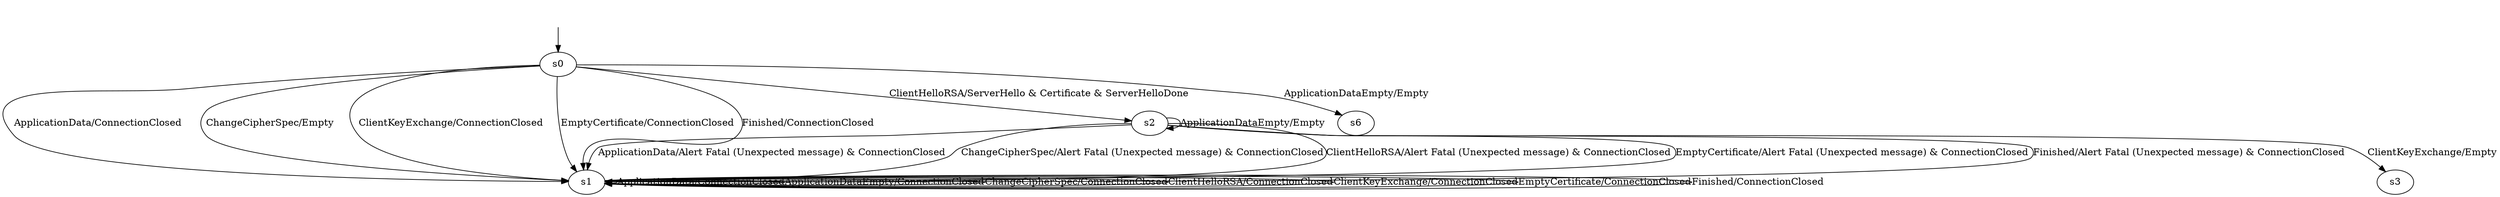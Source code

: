 digraph h1 {
s0 [label="s0"];
s1 [label="s1"];
s2 [label="s2"];
s0 -> s1 [label="ApplicationData/ConnectionClosed"];
s0 -> s6 [label="ApplicationDataEmpty/Empty"];
s0 -> s1 [label="ChangeCipherSpec/Empty"];
s0 -> s2 [label="ClientHelloRSA/ServerHello & Certificate & ServerHelloDone"];
s0 -> s1 [label="ClientKeyExchange/ConnectionClosed"];
s0 -> s1 [label="EmptyCertificate/ConnectionClosed"];
s0 -> s1 [label="Finished/ConnectionClosed"];
s1 -> s1 [label="ApplicationData/ConnectionClosed"];
s1 -> s1 [label="ApplicationDataEmpty/ConnectionClosed"];
s1 -> s1 [label="ChangeCipherSpec/ConnectionClosed"];
s1 -> s1 [label="ClientHelloRSA/ConnectionClosed"];
s1 -> s1 [label="ClientKeyExchange/ConnectionClosed"];
s1 -> s1 [label="EmptyCertificate/ConnectionClosed"];
s1 -> s1 [label="Finished/ConnectionClosed"];
s2 -> s1 [label="ApplicationData/Alert Fatal (Unexpected message) & ConnectionClosed"];
s2 -> s2 [label="ApplicationDataEmpty/Empty"];
s2 -> s1 [label="ChangeCipherSpec/Alert Fatal (Unexpected message) & ConnectionClosed"];
s2 -> s1 [label="ClientHelloRSA/Alert Fatal (Unexpected message) & ConnectionClosed"];
s2 -> s3 [label="ClientKeyExchange/Empty"];
s2 -> s1 [label="EmptyCertificate/Alert Fatal (Unexpected message) & ConnectionClosed"];
s2 -> s1 [label="Finished/Alert Fatal (Unexpected message) & ConnectionClosed"];
__start0 [shape=none, label=""];
__start0 -> s0 [label=""];
}
